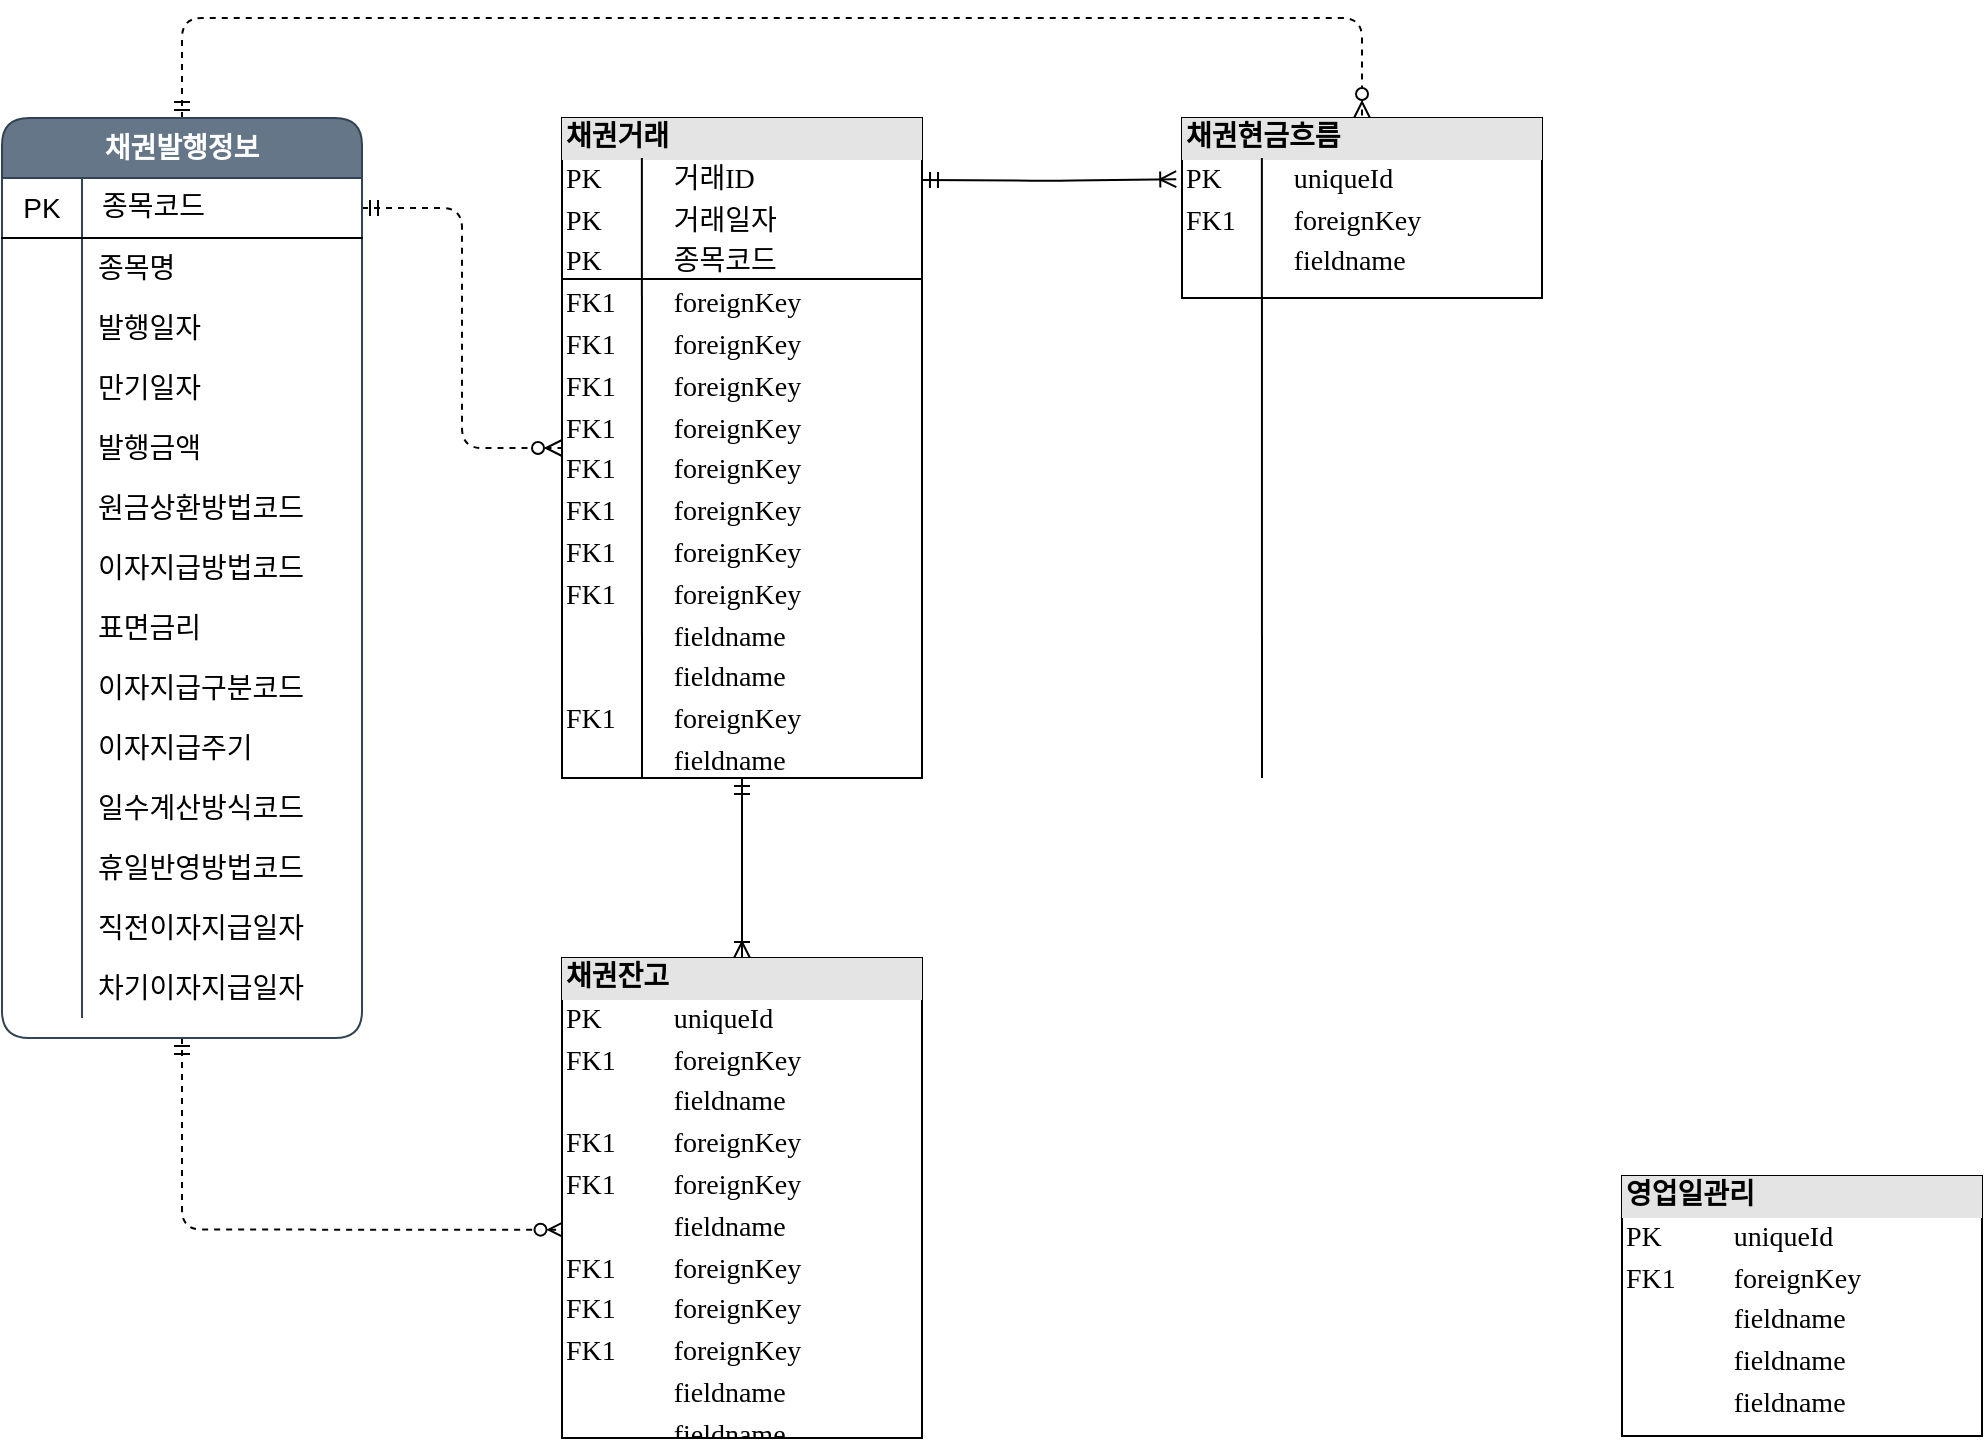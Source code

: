 <mxfile version="14.0.4" type="github">
  <diagram name="Page-1" id="2ca16b54-16f6-2749-3443-fa8db7711227">
    <mxGraphModel dx="1664" dy="887" grid="1" gridSize="10" guides="1" tooltips="1" connect="1" arrows="1" fold="1" page="1" pageScale="1" pageWidth="1100" pageHeight="850" background="#ffffff" math="0" shadow="0">
      <root>
        <mxCell id="0" />
        <mxCell id="1" parent="0" />
        <mxCell id="2ed32ef02a7f4228-18" style="edgeStyle=orthogonalEdgeStyle;html=1;labelBackgroundColor=none;startArrow=ERmandOne;endArrow=ERzeroToMany;fontFamily=Verdana;fontSize=12;align=left;endFill=1;dashed=1;exitX=1;exitY=0.5;exitDx=0;exitDy=0;" parent="1" source="1fRgIm-5sWAIXZUn4M2q-16" target="2ed32ef02a7f4228-8" edge="1">
          <mxGeometry relative="1" as="geometry">
            <mxPoint x="240" y="285" as="sourcePoint" />
          </mxGeometry>
        </mxCell>
        <mxCell id="2ed32ef02a7f4228-19" style="edgeStyle=orthogonalEdgeStyle;html=1;dashed=1;labelBackgroundColor=none;startArrow=ERmandOne;endArrow=ERzeroToMany;fontFamily=Verdana;fontSize=12;align=left;entryX=0.007;entryY=0.566;entryDx=0;entryDy=0;entryPerimeter=0;endFill=1;exitX=0.5;exitY=1;exitDx=0;exitDy=0;" parent="1" source="1fRgIm-5sWAIXZUn4M2q-15" target="2ed32ef02a7f4228-10" edge="1">
          <mxGeometry relative="1" as="geometry">
            <Array as="points">
              <mxPoint x="150" y="676" />
            </Array>
            <mxPoint x="140" y="760" as="sourcePoint" />
          </mxGeometry>
        </mxCell>
        <mxCell id="2ed32ef02a7f4228-20" style="edgeStyle=orthogonalEdgeStyle;html=1;dashed=1;labelBackgroundColor=none;startArrow=ERmandOne;endArrow=ERzeroToMany;fontFamily=Verdana;fontSize=12;align=left;exitX=0.5;exitY=0;exitDx=0;exitDy=0;endFill=1;" parent="1" target="2ed32ef02a7f4228-11" edge="1">
          <mxGeometry relative="1" as="geometry">
            <mxPoint x="150" y="120" as="sourcePoint" />
            <Array as="points">
              <mxPoint x="150" y="70" />
              <mxPoint x="740" y="70" />
            </Array>
          </mxGeometry>
        </mxCell>
        <mxCell id="2ed32ef02a7f4228-8" value="&lt;div style=&quot;box-sizing: border-box ; width: 100% ; background: #e4e4e4 ; padding: 2px&quot;&gt;채권거래&lt;/div&gt;&lt;table style=&quot;width: 100% ; font-size: 1em&quot; cellpadding=&quot;2&quot; cellspacing=&quot;0&quot;&gt;&lt;tbody&gt;&lt;tr&gt;&lt;td&gt;PK&lt;/td&gt;&lt;td&gt;uniqueId&lt;/td&gt;&lt;/tr&gt;&lt;tr&gt;&lt;td&gt;FK1&lt;/td&gt;&lt;td&gt;foreignKey&lt;/td&gt;&lt;/tr&gt;&lt;tr&gt;&lt;td&gt;&lt;/td&gt;&lt;td&gt;fieldname&lt;/td&gt;&lt;/tr&gt;&lt;tr&gt;&lt;td&gt;FK1&lt;br&gt;&lt;/td&gt;&lt;td&gt;foreignKey&lt;br&gt;&lt;/td&gt;&lt;/tr&gt;&lt;tr&gt;&lt;td&gt;FK1&lt;br&gt;&lt;/td&gt;&lt;td&gt;foreignKey&lt;br&gt;&lt;/td&gt;&lt;/tr&gt;&lt;tr&gt;&lt;td&gt;FK1&lt;br&gt;&lt;/td&gt;&lt;td&gt;foreignKey&lt;br&gt;&lt;/td&gt;&lt;/tr&gt;&lt;tr&gt;&lt;td&gt;FK1&lt;br&gt;&lt;/td&gt;&lt;td&gt;foreignKey&lt;br&gt;&lt;/td&gt;&lt;/tr&gt;&lt;tr&gt;&lt;td&gt;FK1&lt;br&gt;&lt;/td&gt;&lt;td&gt;foreignKey&lt;br&gt;&lt;/td&gt;&lt;/tr&gt;&lt;tr&gt;&lt;td&gt;FK1&lt;br&gt;&lt;/td&gt;&lt;td&gt;foreignKey&lt;br&gt;&lt;/td&gt;&lt;/tr&gt;&lt;tr&gt;&lt;td&gt;FK1&lt;br&gt;&lt;/td&gt;&lt;td&gt;foreignKey&lt;br&gt;&lt;/td&gt;&lt;/tr&gt;&lt;tr&gt;&lt;td&gt;FK1&lt;br&gt;&lt;/td&gt;&lt;td&gt;foreignKey&lt;br&gt;&lt;/td&gt;&lt;/tr&gt;&lt;tr&gt;&lt;td&gt;&lt;br&gt;&lt;/td&gt;&lt;td&gt;fieldname&lt;br&gt;&lt;/td&gt;&lt;/tr&gt;&lt;tr&gt;&lt;td&gt;&lt;br&gt;&lt;/td&gt;&lt;td&gt;fieldname&lt;br&gt;&lt;/td&gt;&lt;/tr&gt;&lt;tr&gt;&lt;td&gt;FK1&lt;br&gt;&lt;/td&gt;&lt;td&gt;foreignKey&lt;br&gt;&lt;/td&gt;&lt;/tr&gt;&lt;tr&gt;&lt;td&gt;&lt;br&gt;&lt;/td&gt;&lt;td&gt;fieldname&lt;br&gt;&lt;/td&gt;&lt;/tr&gt;&lt;tr&gt;&lt;td&gt;&lt;br&gt;&lt;/td&gt;&lt;td&gt;fieldname&lt;br&gt;&lt;/td&gt;&lt;/tr&gt;&lt;tr&gt;&lt;td&gt;FK1&lt;br&gt;&lt;/td&gt;&lt;td&gt;foreignKey&lt;br&gt;&lt;/td&gt;&lt;/tr&gt;&lt;/tbody&gt;&lt;/table&gt;" style="verticalAlign=top;align=left;overflow=fill;html=1;rounded=0;shadow=0;comic=0;labelBackgroundColor=none;strokeWidth=1;fontFamily=Verdana;fontSize=12" parent="1" vertex="1">
          <mxGeometry x="340" y="120" width="180" height="330" as="geometry" />
        </mxCell>
        <mxCell id="2ed32ef02a7f4228-10" value="&lt;div style=&quot;box-sizing: border-box ; width: 100% ; background: #e4e4e4 ; padding: 2px&quot;&gt;채권잔고&lt;/div&gt;&lt;table style=&quot;width: 100% ; font-size: 1em&quot; cellpadding=&quot;2&quot; cellspacing=&quot;0&quot;&gt;&lt;tbody&gt;&lt;tr&gt;&lt;td&gt;PK&lt;/td&gt;&lt;td&gt;uniqueId&lt;/td&gt;&lt;/tr&gt;&lt;tr&gt;&lt;td&gt;FK1&lt;/td&gt;&lt;td&gt;foreignKey&lt;/td&gt;&lt;/tr&gt;&lt;tr&gt;&lt;td&gt;&lt;/td&gt;&lt;td&gt;fieldname&lt;/td&gt;&lt;/tr&gt;&lt;tr&gt;&lt;td&gt;FK1&lt;br&gt;&lt;/td&gt;&lt;td&gt;foreignKey&lt;br&gt;&lt;/td&gt;&lt;/tr&gt;&lt;tr&gt;&lt;td&gt;FK1&lt;br&gt;&lt;/td&gt;&lt;td&gt;foreignKey&lt;br&gt;&lt;/td&gt;&lt;/tr&gt;&lt;tr&gt;&lt;td&gt;&lt;br&gt;&lt;/td&gt;&lt;td&gt;fieldname&lt;br&gt;&lt;/td&gt;&lt;/tr&gt;&lt;tr&gt;&lt;td&gt;FK1&lt;br&gt;&lt;/td&gt;&lt;td&gt;foreignKey&lt;br&gt;&lt;/td&gt;&lt;/tr&gt;&lt;tr&gt;&lt;td&gt;FK1&lt;br&gt;&lt;/td&gt;&lt;td&gt;foreignKey&lt;br&gt;&lt;/td&gt;&lt;/tr&gt;&lt;tr&gt;&lt;td&gt;FK1&lt;br&gt;&lt;/td&gt;&lt;td&gt;foreignKey&lt;br&gt;&lt;/td&gt;&lt;/tr&gt;&lt;tr&gt;&lt;td&gt;&lt;br&gt;&lt;/td&gt;&lt;td&gt;fieldname&lt;br&gt;&lt;/td&gt;&lt;/tr&gt;&lt;tr&gt;&lt;td&gt;&lt;br&gt;&lt;/td&gt;&lt;td&gt;fieldname&lt;br&gt;&lt;/td&gt;&lt;/tr&gt;&lt;tr&gt;&lt;td&gt;&lt;br&gt;&lt;/td&gt;&lt;td&gt;fieldname&lt;br&gt;&lt;/td&gt;&lt;/tr&gt;&lt;/tbody&gt;&lt;/table&gt;" style="verticalAlign=top;align=left;overflow=fill;html=1;rounded=0;shadow=0;comic=0;labelBackgroundColor=none;strokeWidth=1;fontFamily=Verdana;fontSize=12" parent="1" vertex="1">
          <mxGeometry x="340" y="540" width="180" height="240" as="geometry" />
        </mxCell>
        <mxCell id="2ed32ef02a7f4228-11" value="&lt;div style=&quot;box-sizing: border-box ; width: 100% ; background: rgb(228 , 228 , 228) ; padding: 2px ; font-size: 14px&quot;&gt;&lt;b&gt;채권현금흐름&lt;/b&gt;&lt;/div&gt;&lt;table style=&quot;width: 100% ; font-size: 14px&quot; cellpadding=&quot;2&quot; cellspacing=&quot;0&quot;&gt;&lt;tbody style=&quot;font-size: 14px&quot;&gt;&lt;tr style=&quot;font-size: 14px&quot;&gt;&lt;td style=&quot;font-size: 14px&quot;&gt;PK&lt;/td&gt;&lt;td style=&quot;font-size: 14px&quot;&gt;uniqueId&lt;/td&gt;&lt;/tr&gt;&lt;tr style=&quot;font-size: 14px&quot;&gt;&lt;td style=&quot;font-size: 14px&quot;&gt;FK1&lt;/td&gt;&lt;td style=&quot;font-size: 14px&quot;&gt;foreignKey&lt;/td&gt;&lt;/tr&gt;&lt;tr style=&quot;font-size: 14px&quot;&gt;&lt;td style=&quot;font-size: 14px&quot;&gt;&lt;/td&gt;&lt;td style=&quot;font-size: 14px&quot;&gt;fieldname&lt;/td&gt;&lt;/tr&gt;&lt;/tbody&gt;&lt;/table&gt;" style="verticalAlign=top;align=left;overflow=fill;html=1;rounded=0;shadow=0;comic=0;labelBackgroundColor=none;strokeWidth=1;fontFamily=Verdana;fontSize=14;" parent="1" vertex="1">
          <mxGeometry x="650" y="120" width="180" height="90" as="geometry" />
        </mxCell>
        <mxCell id="2ed32ef02a7f4228-12" value="&lt;div style=&quot;box-sizing: border-box ; width: 100% ; background: rgb(228 , 228 , 228) ; padding: 2px ; font-size: 14px&quot;&gt;&lt;b&gt;영업일관리&lt;/b&gt;&lt;/div&gt;&lt;table style=&quot;width: 100% ; font-size: 14px&quot; cellpadding=&quot;2&quot; cellspacing=&quot;0&quot;&gt;&lt;tbody style=&quot;font-size: 14px&quot;&gt;&lt;tr style=&quot;font-size: 14px&quot;&gt;&lt;td style=&quot;font-size: 14px&quot;&gt;PK&lt;/td&gt;&lt;td style=&quot;font-size: 14px&quot;&gt;uniqueId&lt;/td&gt;&lt;/tr&gt;&lt;tr style=&quot;font-size: 14px&quot;&gt;&lt;td style=&quot;font-size: 14px&quot;&gt;FK1&lt;/td&gt;&lt;td style=&quot;font-size: 14px&quot;&gt;foreignKey&lt;/td&gt;&lt;/tr&gt;&lt;tr style=&quot;font-size: 14px&quot;&gt;&lt;td style=&quot;font-size: 14px&quot;&gt;&lt;/td&gt;&lt;td style=&quot;font-size: 14px&quot;&gt;fieldname&lt;/td&gt;&lt;/tr&gt;&lt;tr style=&quot;font-size: 14px&quot;&gt;&lt;td style=&quot;font-size: 14px&quot;&gt;&lt;br style=&quot;font-size: 14px&quot;&gt;&lt;/td&gt;&lt;td style=&quot;font-size: 14px&quot;&gt;fieldname&lt;br style=&quot;font-size: 14px&quot;&gt;&lt;/td&gt;&lt;/tr&gt;&lt;tr style=&quot;font-size: 14px&quot;&gt;&lt;td style=&quot;font-size: 14px&quot;&gt;&lt;br style=&quot;font-size: 14px&quot;&gt;&lt;/td&gt;&lt;td style=&quot;font-size: 14px&quot;&gt;fieldname&lt;br style=&quot;font-size: 14px&quot;&gt;&lt;/td&gt;&lt;/tr&gt;&lt;tr style=&quot;font-size: 14px&quot;&gt;&lt;td style=&quot;font-size: 14px&quot;&gt;&lt;br style=&quot;font-size: 14px&quot;&gt;&lt;/td&gt;&lt;td style=&quot;font-size: 14px&quot;&gt;fieldname&lt;br style=&quot;font-size: 14px&quot;&gt;&lt;/td&gt;&lt;/tr&gt;&lt;/tbody&gt;&lt;/table&gt;" style="verticalAlign=top;align=left;overflow=fill;html=1;rounded=0;shadow=0;comic=0;labelBackgroundColor=none;strokeWidth=1;fontFamily=Verdana;fontSize=14;" parent="1" vertex="1">
          <mxGeometry x="870" y="649" width="180" height="130" as="geometry" />
        </mxCell>
        <mxCell id="1fRgIm-5sWAIXZUn4M2q-3" style="edgeStyle=orthogonalEdgeStyle;html=1;labelBackgroundColor=none;startArrow=ERmandOne;endArrow=ERoneToMany;fontFamily=Verdana;fontSize=12;align=left;endFill=0;entryX=-0.016;entryY=0.34;entryDx=0;entryDy=0;entryPerimeter=0;" edge="1" parent="1" target="2ed32ef02a7f4228-11">
          <mxGeometry relative="1" as="geometry">
            <mxPoint x="520" y="150.94" as="sourcePoint" />
            <mxPoint x="610" y="249.998" as="targetPoint" />
          </mxGeometry>
        </mxCell>
        <mxCell id="1fRgIm-5sWAIXZUn4M2q-4" style="edgeStyle=orthogonalEdgeStyle;html=1;labelBackgroundColor=none;startArrow=ERmandOne;endArrow=ERoneToMany;fontFamily=Verdana;fontSize=12;align=left;endFill=0;entryX=0.5;entryY=0;entryDx=0;entryDy=0;exitX=0.5;exitY=1;exitDx=0;exitDy=0;" edge="1" parent="1" source="2ed32ef02a7f4228-8" target="2ed32ef02a7f4228-10">
          <mxGeometry relative="1" as="geometry">
            <mxPoint x="530" y="160.94" as="sourcePoint" />
            <mxPoint x="657.12" y="160.6" as="targetPoint" />
          </mxGeometry>
        </mxCell>
        <mxCell id="1fRgIm-5sWAIXZUn4M2q-5" value="&lt;div style=&quot;box-sizing: border-box ; width: 100% ; background: rgb(228 , 228 , 228) ; padding: 2px ; font-size: 14px&quot;&gt;&lt;b&gt;채권거래&lt;/b&gt;&lt;/div&gt;&lt;table style=&quot;width: 100% ; font-size: 14px&quot; cellpadding=&quot;2&quot; cellspacing=&quot;0&quot;&gt;&lt;tbody style=&quot;font-size: 14px&quot;&gt;&lt;tr style=&quot;font-size: 14px&quot;&gt;&lt;td style=&quot;font-size: 14px&quot;&gt;PK&lt;/td&gt;&lt;td style=&quot;font-size: 14px&quot;&gt;거래ID&lt;/td&gt;&lt;/tr&gt;&lt;tr style=&quot;font-size: 14px&quot;&gt;&lt;td style=&quot;font-size: 14px&quot;&gt;PK&lt;br&gt;&lt;/td&gt;&lt;td style=&quot;font-size: 14px&quot;&gt;거래일자&lt;/td&gt;&lt;/tr&gt;&lt;tr style=&quot;font-size: 14px&quot;&gt;&lt;td style=&quot;font-size: 14px&quot;&gt;PK&lt;/td&gt;&lt;td style=&quot;font-size: 14px&quot;&gt;종목코드&lt;/td&gt;&lt;/tr&gt;&lt;tr style=&quot;font-size: 14px&quot;&gt;&lt;td style=&quot;font-size: 14px&quot;&gt;FK1&lt;br style=&quot;font-size: 14px&quot;&gt;&lt;/td&gt;&lt;td style=&quot;font-size: 14px&quot;&gt;foreignKey&lt;br style=&quot;font-size: 14px&quot;&gt;&lt;/td&gt;&lt;/tr&gt;&lt;tr style=&quot;font-size: 14px&quot;&gt;&lt;td style=&quot;font-size: 14px&quot;&gt;FK1&lt;br style=&quot;font-size: 14px&quot;&gt;&lt;/td&gt;&lt;td style=&quot;font-size: 14px&quot;&gt;foreignKey&lt;br style=&quot;font-size: 14px&quot;&gt;&lt;/td&gt;&lt;/tr&gt;&lt;tr style=&quot;font-size: 14px&quot;&gt;&lt;td style=&quot;font-size: 14px&quot;&gt;FK1&lt;br style=&quot;font-size: 14px&quot;&gt;&lt;/td&gt;&lt;td style=&quot;font-size: 14px&quot;&gt;foreignKey&lt;br style=&quot;font-size: 14px&quot;&gt;&lt;/td&gt;&lt;/tr&gt;&lt;tr style=&quot;font-size: 14px&quot;&gt;&lt;td style=&quot;font-size: 14px&quot;&gt;FK1&lt;br style=&quot;font-size: 14px&quot;&gt;&lt;/td&gt;&lt;td style=&quot;font-size: 14px&quot;&gt;foreignKey&lt;br style=&quot;font-size: 14px&quot;&gt;&lt;/td&gt;&lt;/tr&gt;&lt;tr style=&quot;font-size: 14px&quot;&gt;&lt;td style=&quot;font-size: 14px&quot;&gt;FK1&lt;br style=&quot;font-size: 14px&quot;&gt;&lt;/td&gt;&lt;td style=&quot;font-size: 14px&quot;&gt;foreignKey&lt;br style=&quot;font-size: 14px&quot;&gt;&lt;/td&gt;&lt;/tr&gt;&lt;tr style=&quot;font-size: 14px&quot;&gt;&lt;td style=&quot;font-size: 14px&quot;&gt;FK1&lt;br style=&quot;font-size: 14px&quot;&gt;&lt;/td&gt;&lt;td style=&quot;font-size: 14px&quot;&gt;foreignKey&lt;br style=&quot;font-size: 14px&quot;&gt;&lt;/td&gt;&lt;/tr&gt;&lt;tr style=&quot;font-size: 14px&quot;&gt;&lt;td style=&quot;font-size: 14px&quot;&gt;FK1&lt;br style=&quot;font-size: 14px&quot;&gt;&lt;/td&gt;&lt;td style=&quot;font-size: 14px&quot;&gt;foreignKey&lt;br style=&quot;font-size: 14px&quot;&gt;&lt;/td&gt;&lt;/tr&gt;&lt;tr style=&quot;font-size: 14px&quot;&gt;&lt;td style=&quot;font-size: 14px&quot;&gt;FK1&lt;br style=&quot;font-size: 14px&quot;&gt;&lt;/td&gt;&lt;td style=&quot;font-size: 14px&quot;&gt;foreignKey&lt;br style=&quot;font-size: 14px&quot;&gt;&lt;/td&gt;&lt;/tr&gt;&lt;tr style=&quot;font-size: 14px&quot;&gt;&lt;td style=&quot;font-size: 14px&quot;&gt;&lt;br style=&quot;font-size: 14px&quot;&gt;&lt;/td&gt;&lt;td style=&quot;font-size: 14px&quot;&gt;fieldname&lt;br style=&quot;font-size: 14px&quot;&gt;&lt;/td&gt;&lt;/tr&gt;&lt;tr style=&quot;font-size: 14px&quot;&gt;&lt;td style=&quot;font-size: 14px&quot;&gt;&lt;br style=&quot;font-size: 14px&quot;&gt;&lt;/td&gt;&lt;td style=&quot;font-size: 14px&quot;&gt;fieldname&lt;br style=&quot;font-size: 14px&quot;&gt;&lt;/td&gt;&lt;/tr&gt;&lt;tr style=&quot;font-size: 14px&quot;&gt;&lt;td style=&quot;font-size: 14px&quot;&gt;FK1&lt;br style=&quot;font-size: 14px&quot;&gt;&lt;/td&gt;&lt;td style=&quot;font-size: 14px&quot;&gt;foreignKey&lt;br style=&quot;font-size: 14px&quot;&gt;&lt;/td&gt;&lt;/tr&gt;&lt;tr style=&quot;font-size: 14px&quot;&gt;&lt;td style=&quot;font-size: 14px&quot;&gt;&lt;br style=&quot;font-size: 14px&quot;&gt;&lt;/td&gt;&lt;td style=&quot;font-size: 14px&quot;&gt;fieldname&lt;br style=&quot;font-size: 14px&quot;&gt;&lt;/td&gt;&lt;/tr&gt;&lt;tr style=&quot;font-size: 14px&quot;&gt;&lt;td style=&quot;font-size: 14px&quot;&gt;&lt;br style=&quot;font-size: 14px&quot;&gt;&lt;/td&gt;&lt;td style=&quot;font-size: 14px&quot;&gt;fieldname&lt;br style=&quot;font-size: 14px&quot;&gt;&lt;/td&gt;&lt;/tr&gt;&lt;tr style=&quot;font-size: 14px&quot;&gt;&lt;td style=&quot;font-size: 14px&quot;&gt;FK1&lt;br style=&quot;font-size: 14px&quot;&gt;&lt;/td&gt;&lt;td style=&quot;font-size: 14px&quot;&gt;foreignKey&lt;br style=&quot;font-size: 14px&quot;&gt;&lt;/td&gt;&lt;/tr&gt;&lt;/tbody&gt;&lt;/table&gt;" style="verticalAlign=top;align=left;overflow=fill;html=1;rounded=0;shadow=0;comic=0;labelBackgroundColor=none;strokeWidth=1;fontFamily=Verdana;fontSize=14;" vertex="1" parent="1">
          <mxGeometry x="340" y="120" width="180" height="330" as="geometry" />
        </mxCell>
        <mxCell id="1fRgIm-5sWAIXZUn4M2q-6" value="&lt;div style=&quot;box-sizing: border-box ; width: 100% ; background: rgb(228 , 228 , 228) ; padding: 2px ; font-size: 14px&quot;&gt;&lt;b&gt;채권잔고&lt;/b&gt;&lt;/div&gt;&lt;table style=&quot;width: 100% ; font-size: 14px&quot; cellpadding=&quot;2&quot; cellspacing=&quot;0&quot;&gt;&lt;tbody style=&quot;font-size: 14px&quot;&gt;&lt;tr style=&quot;font-size: 14px&quot;&gt;&lt;td style=&quot;font-size: 14px&quot;&gt;PK&lt;/td&gt;&lt;td style=&quot;font-size: 14px&quot;&gt;uniqueId&lt;/td&gt;&lt;/tr&gt;&lt;tr style=&quot;font-size: 14px&quot;&gt;&lt;td style=&quot;font-size: 14px&quot;&gt;FK1&lt;/td&gt;&lt;td style=&quot;font-size: 14px&quot;&gt;foreignKey&lt;/td&gt;&lt;/tr&gt;&lt;tr style=&quot;font-size: 14px&quot;&gt;&lt;td style=&quot;font-size: 14px&quot;&gt;&lt;/td&gt;&lt;td style=&quot;font-size: 14px&quot;&gt;fieldname&lt;/td&gt;&lt;/tr&gt;&lt;tr style=&quot;font-size: 14px&quot;&gt;&lt;td style=&quot;font-size: 14px&quot;&gt;FK1&lt;br style=&quot;font-size: 14px&quot;&gt;&lt;/td&gt;&lt;td style=&quot;font-size: 14px&quot;&gt;foreignKey&lt;br style=&quot;font-size: 14px&quot;&gt;&lt;/td&gt;&lt;/tr&gt;&lt;tr style=&quot;font-size: 14px&quot;&gt;&lt;td style=&quot;font-size: 14px&quot;&gt;FK1&lt;br style=&quot;font-size: 14px&quot;&gt;&lt;/td&gt;&lt;td style=&quot;font-size: 14px&quot;&gt;foreignKey&lt;br style=&quot;font-size: 14px&quot;&gt;&lt;/td&gt;&lt;/tr&gt;&lt;tr style=&quot;font-size: 14px&quot;&gt;&lt;td style=&quot;font-size: 14px&quot;&gt;&lt;br style=&quot;font-size: 14px&quot;&gt;&lt;/td&gt;&lt;td style=&quot;font-size: 14px&quot;&gt;fieldname&lt;br style=&quot;font-size: 14px&quot;&gt;&lt;/td&gt;&lt;/tr&gt;&lt;tr style=&quot;font-size: 14px&quot;&gt;&lt;td style=&quot;font-size: 14px&quot;&gt;FK1&lt;br style=&quot;font-size: 14px&quot;&gt;&lt;/td&gt;&lt;td style=&quot;font-size: 14px&quot;&gt;foreignKey&lt;br style=&quot;font-size: 14px&quot;&gt;&lt;/td&gt;&lt;/tr&gt;&lt;tr style=&quot;font-size: 14px&quot;&gt;&lt;td style=&quot;font-size: 14px&quot;&gt;FK1&lt;br style=&quot;font-size: 14px&quot;&gt;&lt;/td&gt;&lt;td style=&quot;font-size: 14px&quot;&gt;foreignKey&lt;br style=&quot;font-size: 14px&quot;&gt;&lt;/td&gt;&lt;/tr&gt;&lt;tr style=&quot;font-size: 14px&quot;&gt;&lt;td style=&quot;font-size: 14px&quot;&gt;FK1&lt;br style=&quot;font-size: 14px&quot;&gt;&lt;/td&gt;&lt;td style=&quot;font-size: 14px&quot;&gt;foreignKey&lt;br style=&quot;font-size: 14px&quot;&gt;&lt;/td&gt;&lt;/tr&gt;&lt;tr style=&quot;font-size: 14px&quot;&gt;&lt;td style=&quot;font-size: 14px&quot;&gt;&lt;br style=&quot;font-size: 14px&quot;&gt;&lt;/td&gt;&lt;td style=&quot;font-size: 14px&quot;&gt;fieldname&lt;br style=&quot;font-size: 14px&quot;&gt;&lt;/td&gt;&lt;/tr&gt;&lt;tr style=&quot;font-size: 14px&quot;&gt;&lt;td style=&quot;font-size: 14px&quot;&gt;&lt;br style=&quot;font-size: 14px&quot;&gt;&lt;/td&gt;&lt;td style=&quot;font-size: 14px&quot;&gt;fieldname&lt;br style=&quot;font-size: 14px&quot;&gt;&lt;/td&gt;&lt;/tr&gt;&lt;tr style=&quot;font-size: 14px&quot;&gt;&lt;td style=&quot;font-size: 14px&quot;&gt;&lt;br style=&quot;font-size: 14px&quot;&gt;&lt;/td&gt;&lt;td style=&quot;font-size: 14px&quot;&gt;fieldname&lt;br style=&quot;font-size: 14px&quot;&gt;&lt;/td&gt;&lt;/tr&gt;&lt;/tbody&gt;&lt;/table&gt;" style="verticalAlign=top;align=left;overflow=fill;html=1;rounded=0;shadow=0;comic=0;labelBackgroundColor=none;strokeWidth=1;fontFamily=Verdana;fontSize=14;" vertex="1" parent="1">
          <mxGeometry x="340" y="540" width="180" height="240" as="geometry" />
        </mxCell>
        <mxCell id="1fRgIm-5sWAIXZUn4M2q-8" value="" style="endArrow=none;html=1;fontSize=14;entryX=1;entryY=0.25;entryDx=0;entryDy=0;exitX=0;exitY=0.25;exitDx=0;exitDy=0;" edge="1" parent="1">
          <mxGeometry width="50" height="50" relative="1" as="geometry">
            <mxPoint x="340" y="200.5" as="sourcePoint" />
            <mxPoint x="520" y="200.5" as="targetPoint" />
          </mxGeometry>
        </mxCell>
        <mxCell id="1fRgIm-5sWAIXZUn4M2q-12" value="" style="endArrow=none;html=1;fontSize=14;" edge="1" parent="1">
          <mxGeometry width="50" height="50" relative="1" as="geometry">
            <mxPoint x="380" y="450" as="sourcePoint" />
            <mxPoint x="379.94" y="140" as="targetPoint" />
            <Array as="points">
              <mxPoint x="379.94" y="450" />
            </Array>
          </mxGeometry>
        </mxCell>
        <mxCell id="1fRgIm-5sWAIXZUn4M2q-13" value="" style="endArrow=none;html=1;fontSize=14;" edge="1" parent="1">
          <mxGeometry width="50" height="50" relative="1" as="geometry">
            <mxPoint x="690" y="450" as="sourcePoint" />
            <mxPoint x="689.94" y="140" as="targetPoint" />
            <Array as="points">
              <mxPoint x="689.94" y="450" />
            </Array>
          </mxGeometry>
        </mxCell>
        <mxCell id="1fRgIm-5sWAIXZUn4M2q-15" value="&lt;b style=&quot;text-align: left; font-size: 14px;&quot;&gt;채권발행정보&lt;/b&gt;" style="shape=table;html=1;whiteSpace=wrap;startSize=30;container=1;collapsible=0;childLayout=tableLayout;fixedRows=1;rowLines=0;fontStyle=1;align=center;fontSize=14;fillColor=#647687;strokeColor=#314354;fontColor=#ffffff;rounded=1;shadow=0;sketch=0;fontFamily=Helvetica;" vertex="1" parent="1">
          <mxGeometry x="60" y="120" width="180" height="460" as="geometry" />
        </mxCell>
        <mxCell id="1fRgIm-5sWAIXZUn4M2q-16" value="" style="shape=partialRectangle;html=1;whiteSpace=wrap;collapsible=0;dropTarget=0;pointerEvents=0;fillColor=none;top=0;left=0;bottom=1;right=0;points=[[0,0.5],[1,0.5]];portConstraint=eastwest;" vertex="1" parent="1fRgIm-5sWAIXZUn4M2q-15">
          <mxGeometry y="30" width="180" height="30" as="geometry" />
        </mxCell>
        <mxCell id="1fRgIm-5sWAIXZUn4M2q-17" value="PK" style="shape=partialRectangle;html=1;whiteSpace=wrap;connectable=0;fillColor=none;top=0;left=0;bottom=0;right=0;overflow=hidden;fontSize=14;" vertex="1" parent="1fRgIm-5sWAIXZUn4M2q-16">
          <mxGeometry width="40" height="30" as="geometry" />
        </mxCell>
        <mxCell id="1fRgIm-5sWAIXZUn4M2q-18" value="&lt;table cellpadding=&quot;2&quot; cellspacing=&quot;0&quot; style=&quot;font-family: verdana; font-size: 14px; width: 180px;&quot;&gt;&lt;tbody style=&quot;font-size: 14px;&quot;&gt;&lt;tr style=&quot;font-size: 14px;&quot;&gt;&lt;td style=&quot;font-size: 14px;&quot;&gt;종목코드&lt;/td&gt;&lt;/tr&gt;&lt;tr style=&quot;font-size: 14px;&quot;&gt;&lt;/tr&gt;&lt;/tbody&gt;&lt;/table&gt;" style="shape=partialRectangle;html=1;whiteSpace=wrap;connectable=0;fillColor=none;top=0;left=0;bottom=0;right=0;align=left;spacingLeft=6;overflow=hidden;fontSize=14;" vertex="1" parent="1fRgIm-5sWAIXZUn4M2q-16">
          <mxGeometry x="40" width="140" height="30" as="geometry" />
        </mxCell>
        <mxCell id="1fRgIm-5sWAIXZUn4M2q-19" value="" style="shape=partialRectangle;html=1;whiteSpace=wrap;collapsible=0;dropTarget=0;pointerEvents=0;fillColor=none;top=0;left=0;bottom=0;right=0;points=[[0,0.5],[1,0.5]];portConstraint=eastwest;" vertex="1" parent="1fRgIm-5sWAIXZUn4M2q-15">
          <mxGeometry y="60" width="180" height="30" as="geometry" />
        </mxCell>
        <mxCell id="1fRgIm-5sWAIXZUn4M2q-20" value="" style="shape=partialRectangle;html=1;whiteSpace=wrap;connectable=0;fillColor=none;top=0;left=0;bottom=0;right=0;overflow=hidden;" vertex="1" parent="1fRgIm-5sWAIXZUn4M2q-19">
          <mxGeometry width="40" height="30" as="geometry" />
        </mxCell>
        <mxCell id="1fRgIm-5sWAIXZUn4M2q-21" value="종목명" style="shape=partialRectangle;html=1;whiteSpace=wrap;connectable=0;fillColor=none;top=0;left=0;bottom=0;right=0;align=left;spacingLeft=6;overflow=hidden;fontSize=14;" vertex="1" parent="1fRgIm-5sWAIXZUn4M2q-19">
          <mxGeometry x="40" width="140" height="30" as="geometry" />
        </mxCell>
        <mxCell id="1fRgIm-5sWAIXZUn4M2q-22" value="" style="shape=partialRectangle;html=1;whiteSpace=wrap;collapsible=0;dropTarget=0;pointerEvents=0;fillColor=none;top=0;left=0;bottom=0;right=0;points=[[0,0.5],[1,0.5]];portConstraint=eastwest;fontSize=14;" vertex="1" parent="1fRgIm-5sWAIXZUn4M2q-15">
          <mxGeometry y="90" width="180" height="30" as="geometry" />
        </mxCell>
        <mxCell id="1fRgIm-5sWAIXZUn4M2q-23" value="" style="shape=partialRectangle;html=1;whiteSpace=wrap;connectable=0;fillColor=none;top=0;left=0;bottom=0;right=0;overflow=hidden;" vertex="1" parent="1fRgIm-5sWAIXZUn4M2q-22">
          <mxGeometry width="40" height="30" as="geometry" />
        </mxCell>
        <mxCell id="1fRgIm-5sWAIXZUn4M2q-24" value="발행일자" style="shape=partialRectangle;html=1;whiteSpace=wrap;connectable=0;fillColor=none;top=0;left=0;bottom=0;right=0;align=left;spacingLeft=6;overflow=hidden;fontSize=14;" vertex="1" parent="1fRgIm-5sWAIXZUn4M2q-22">
          <mxGeometry x="40" width="140" height="30" as="geometry" />
        </mxCell>
        <mxCell id="1fRgIm-5sWAIXZUn4M2q-25" value="" style="shape=partialRectangle;html=1;whiteSpace=wrap;collapsible=0;dropTarget=0;pointerEvents=0;fillColor=none;top=0;left=0;bottom=0;right=0;points=[[0,0.5],[1,0.5]];portConstraint=eastwest;fontSize=14;" vertex="1" parent="1fRgIm-5sWAIXZUn4M2q-15">
          <mxGeometry y="120" width="180" height="30" as="geometry" />
        </mxCell>
        <mxCell id="1fRgIm-5sWAIXZUn4M2q-26" value="" style="shape=partialRectangle;html=1;whiteSpace=wrap;connectable=0;fillColor=none;top=0;left=0;bottom=0;right=0;overflow=hidden;" vertex="1" parent="1fRgIm-5sWAIXZUn4M2q-25">
          <mxGeometry width="40" height="30" as="geometry" />
        </mxCell>
        <mxCell id="1fRgIm-5sWAIXZUn4M2q-27" value="만기일자" style="shape=partialRectangle;html=1;whiteSpace=wrap;connectable=0;fillColor=none;top=0;left=0;bottom=0;right=0;align=left;spacingLeft=6;overflow=hidden;fontSize=14;" vertex="1" parent="1fRgIm-5sWAIXZUn4M2q-25">
          <mxGeometry x="40" width="140" height="30" as="geometry" />
        </mxCell>
        <mxCell id="1fRgIm-5sWAIXZUn4M2q-40" value="" style="shape=partialRectangle;html=1;whiteSpace=wrap;collapsible=0;dropTarget=0;pointerEvents=0;fillColor=none;top=0;left=0;bottom=0;right=0;points=[[0,0.5],[1,0.5]];portConstraint=eastwest;fontSize=14;" vertex="1" parent="1fRgIm-5sWAIXZUn4M2q-15">
          <mxGeometry y="150" width="180" height="30" as="geometry" />
        </mxCell>
        <mxCell id="1fRgIm-5sWAIXZUn4M2q-41" value="" style="shape=partialRectangle;html=1;whiteSpace=wrap;connectable=0;fillColor=none;top=0;left=0;bottom=0;right=0;overflow=hidden;" vertex="1" parent="1fRgIm-5sWAIXZUn4M2q-40">
          <mxGeometry width="40" height="30" as="geometry" />
        </mxCell>
        <mxCell id="1fRgIm-5sWAIXZUn4M2q-42" value="발행금액" style="shape=partialRectangle;html=1;whiteSpace=wrap;connectable=0;fillColor=none;top=0;left=0;bottom=0;right=0;align=left;spacingLeft=6;overflow=hidden;fontSize=14;" vertex="1" parent="1fRgIm-5sWAIXZUn4M2q-40">
          <mxGeometry x="40" width="140" height="30" as="geometry" />
        </mxCell>
        <mxCell id="1fRgIm-5sWAIXZUn4M2q-58" value="" style="shape=partialRectangle;html=1;whiteSpace=wrap;collapsible=0;dropTarget=0;pointerEvents=0;fillColor=none;top=0;left=0;bottom=0;right=0;points=[[0,0.5],[1,0.5]];portConstraint=eastwest;fontSize=14;" vertex="1" parent="1fRgIm-5sWAIXZUn4M2q-15">
          <mxGeometry y="180" width="180" height="30" as="geometry" />
        </mxCell>
        <mxCell id="1fRgIm-5sWAIXZUn4M2q-59" value="" style="shape=partialRectangle;html=1;whiteSpace=wrap;connectable=0;fillColor=none;top=0;left=0;bottom=0;right=0;overflow=hidden;" vertex="1" parent="1fRgIm-5sWAIXZUn4M2q-58">
          <mxGeometry width="40" height="30" as="geometry" />
        </mxCell>
        <mxCell id="1fRgIm-5sWAIXZUn4M2q-60" value="원금상환방법코드" style="shape=partialRectangle;html=1;whiteSpace=wrap;connectable=0;fillColor=none;top=0;left=0;bottom=0;right=0;align=left;spacingLeft=6;overflow=hidden;fontSize=14;" vertex="1" parent="1fRgIm-5sWAIXZUn4M2q-58">
          <mxGeometry x="40" width="140" height="30" as="geometry" />
        </mxCell>
        <mxCell id="1fRgIm-5sWAIXZUn4M2q-61" value="" style="shape=partialRectangle;html=1;whiteSpace=wrap;collapsible=0;dropTarget=0;pointerEvents=0;fillColor=none;top=0;left=0;bottom=0;right=0;points=[[0,0.5],[1,0.5]];portConstraint=eastwest;fontSize=14;" vertex="1" parent="1fRgIm-5sWAIXZUn4M2q-15">
          <mxGeometry y="210" width="180" height="30" as="geometry" />
        </mxCell>
        <mxCell id="1fRgIm-5sWAIXZUn4M2q-62" value="" style="shape=partialRectangle;html=1;whiteSpace=wrap;connectable=0;fillColor=none;top=0;left=0;bottom=0;right=0;overflow=hidden;" vertex="1" parent="1fRgIm-5sWAIXZUn4M2q-61">
          <mxGeometry width="40" height="30" as="geometry" />
        </mxCell>
        <mxCell id="1fRgIm-5sWAIXZUn4M2q-63" value="이자지급방법코드" style="shape=partialRectangle;html=1;whiteSpace=wrap;connectable=0;fillColor=none;top=0;left=0;bottom=0;right=0;align=left;spacingLeft=6;overflow=hidden;fontSize=14;" vertex="1" parent="1fRgIm-5sWAIXZUn4M2q-61">
          <mxGeometry x="40" width="140" height="30" as="geometry" />
        </mxCell>
        <mxCell id="1fRgIm-5sWAIXZUn4M2q-64" value="" style="shape=partialRectangle;html=1;whiteSpace=wrap;collapsible=0;dropTarget=0;pointerEvents=0;fillColor=none;top=0;left=0;bottom=0;right=0;points=[[0,0.5],[1,0.5]];portConstraint=eastwest;fontSize=14;" vertex="1" parent="1fRgIm-5sWAIXZUn4M2q-15">
          <mxGeometry y="240" width="180" height="30" as="geometry" />
        </mxCell>
        <mxCell id="1fRgIm-5sWAIXZUn4M2q-65" value="" style="shape=partialRectangle;html=1;whiteSpace=wrap;connectable=0;fillColor=none;top=0;left=0;bottom=0;right=0;overflow=hidden;" vertex="1" parent="1fRgIm-5sWAIXZUn4M2q-64">
          <mxGeometry width="40" height="30" as="geometry" />
        </mxCell>
        <mxCell id="1fRgIm-5sWAIXZUn4M2q-66" value="표면금리" style="shape=partialRectangle;html=1;whiteSpace=wrap;connectable=0;fillColor=none;top=0;left=0;bottom=0;right=0;align=left;spacingLeft=6;overflow=hidden;fontSize=14;" vertex="1" parent="1fRgIm-5sWAIXZUn4M2q-64">
          <mxGeometry x="40" width="140" height="30" as="geometry" />
        </mxCell>
        <mxCell id="1fRgIm-5sWAIXZUn4M2q-67" value="" style="shape=partialRectangle;html=1;whiteSpace=wrap;collapsible=0;dropTarget=0;pointerEvents=0;fillColor=none;top=0;left=0;bottom=0;right=0;points=[[0,0.5],[1,0.5]];portConstraint=eastwest;fontSize=14;" vertex="1" parent="1fRgIm-5sWAIXZUn4M2q-15">
          <mxGeometry y="270" width="180" height="30" as="geometry" />
        </mxCell>
        <mxCell id="1fRgIm-5sWAIXZUn4M2q-68" value="" style="shape=partialRectangle;html=1;whiteSpace=wrap;connectable=0;fillColor=none;top=0;left=0;bottom=0;right=0;overflow=hidden;" vertex="1" parent="1fRgIm-5sWAIXZUn4M2q-67">
          <mxGeometry width="40" height="30" as="geometry" />
        </mxCell>
        <mxCell id="1fRgIm-5sWAIXZUn4M2q-69" value="이자지급구분코드" style="shape=partialRectangle;html=1;whiteSpace=wrap;connectable=0;fillColor=none;top=0;left=0;bottom=0;right=0;align=left;spacingLeft=6;overflow=hidden;fontSize=14;" vertex="1" parent="1fRgIm-5sWAIXZUn4M2q-67">
          <mxGeometry x="40" width="140" height="30" as="geometry" />
        </mxCell>
        <mxCell id="1fRgIm-5sWAIXZUn4M2q-70" value="" style="shape=partialRectangle;html=1;whiteSpace=wrap;collapsible=0;dropTarget=0;pointerEvents=0;fillColor=none;top=0;left=0;bottom=0;right=0;points=[[0,0.5],[1,0.5]];portConstraint=eastwest;fontSize=14;" vertex="1" parent="1fRgIm-5sWAIXZUn4M2q-15">
          <mxGeometry y="300" width="180" height="30" as="geometry" />
        </mxCell>
        <mxCell id="1fRgIm-5sWAIXZUn4M2q-71" value="" style="shape=partialRectangle;html=1;whiteSpace=wrap;connectable=0;fillColor=none;top=0;left=0;bottom=0;right=0;overflow=hidden;" vertex="1" parent="1fRgIm-5sWAIXZUn4M2q-70">
          <mxGeometry width="40" height="30" as="geometry" />
        </mxCell>
        <mxCell id="1fRgIm-5sWAIXZUn4M2q-72" value="이자지급주기" style="shape=partialRectangle;html=1;whiteSpace=wrap;connectable=0;fillColor=none;top=0;left=0;bottom=0;right=0;align=left;spacingLeft=6;overflow=hidden;fontSize=14;" vertex="1" parent="1fRgIm-5sWAIXZUn4M2q-70">
          <mxGeometry x="40" width="140" height="30" as="geometry" />
        </mxCell>
        <mxCell id="1fRgIm-5sWAIXZUn4M2q-73" value="" style="shape=partialRectangle;html=1;whiteSpace=wrap;collapsible=0;dropTarget=0;pointerEvents=0;fillColor=none;top=0;left=0;bottom=0;right=0;points=[[0,0.5],[1,0.5]];portConstraint=eastwest;fontSize=14;" vertex="1" parent="1fRgIm-5sWAIXZUn4M2q-15">
          <mxGeometry y="330" width="180" height="30" as="geometry" />
        </mxCell>
        <mxCell id="1fRgIm-5sWAIXZUn4M2q-74" value="" style="shape=partialRectangle;html=1;whiteSpace=wrap;connectable=0;fillColor=none;top=0;left=0;bottom=0;right=0;overflow=hidden;" vertex="1" parent="1fRgIm-5sWAIXZUn4M2q-73">
          <mxGeometry width="40" height="30" as="geometry" />
        </mxCell>
        <mxCell id="1fRgIm-5sWAIXZUn4M2q-75" value="일수계산방식코드" style="shape=partialRectangle;html=1;whiteSpace=wrap;connectable=0;fillColor=none;top=0;left=0;bottom=0;right=0;align=left;spacingLeft=6;overflow=hidden;fontSize=14;" vertex="1" parent="1fRgIm-5sWAIXZUn4M2q-73">
          <mxGeometry x="40" width="140" height="30" as="geometry" />
        </mxCell>
        <mxCell id="1fRgIm-5sWAIXZUn4M2q-76" value="" style="shape=partialRectangle;html=1;whiteSpace=wrap;collapsible=0;dropTarget=0;pointerEvents=0;fillColor=none;top=0;left=0;bottom=0;right=0;points=[[0,0.5],[1,0.5]];portConstraint=eastwest;fontSize=14;" vertex="1" parent="1fRgIm-5sWAIXZUn4M2q-15">
          <mxGeometry y="360" width="180" height="30" as="geometry" />
        </mxCell>
        <mxCell id="1fRgIm-5sWAIXZUn4M2q-77" value="" style="shape=partialRectangle;html=1;whiteSpace=wrap;connectable=0;fillColor=none;top=0;left=0;bottom=0;right=0;overflow=hidden;" vertex="1" parent="1fRgIm-5sWAIXZUn4M2q-76">
          <mxGeometry width="40" height="30" as="geometry" />
        </mxCell>
        <mxCell id="1fRgIm-5sWAIXZUn4M2q-78" value="휴일반영방법코드" style="shape=partialRectangle;html=1;whiteSpace=wrap;connectable=0;fillColor=none;top=0;left=0;bottom=0;right=0;align=left;spacingLeft=6;overflow=hidden;fontSize=14;" vertex="1" parent="1fRgIm-5sWAIXZUn4M2q-76">
          <mxGeometry x="40" width="140" height="30" as="geometry" />
        </mxCell>
        <mxCell id="1fRgIm-5sWAIXZUn4M2q-79" value="" style="shape=partialRectangle;html=1;whiteSpace=wrap;collapsible=0;dropTarget=0;pointerEvents=0;fillColor=none;top=0;left=0;bottom=0;right=0;points=[[0,0.5],[1,0.5]];portConstraint=eastwest;fontSize=14;" vertex="1" parent="1fRgIm-5sWAIXZUn4M2q-15">
          <mxGeometry y="390" width="180" height="30" as="geometry" />
        </mxCell>
        <mxCell id="1fRgIm-5sWAIXZUn4M2q-80" value="" style="shape=partialRectangle;html=1;whiteSpace=wrap;connectable=0;fillColor=none;top=0;left=0;bottom=0;right=0;overflow=hidden;" vertex="1" parent="1fRgIm-5sWAIXZUn4M2q-79">
          <mxGeometry width="40" height="30" as="geometry" />
        </mxCell>
        <mxCell id="1fRgIm-5sWAIXZUn4M2q-81" value="직전이자지급일자" style="shape=partialRectangle;html=1;whiteSpace=wrap;connectable=0;fillColor=none;top=0;left=0;bottom=0;right=0;align=left;spacingLeft=6;overflow=hidden;fontSize=14;" vertex="1" parent="1fRgIm-5sWAIXZUn4M2q-79">
          <mxGeometry x="40" width="140" height="30" as="geometry" />
        </mxCell>
        <mxCell id="1fRgIm-5sWAIXZUn4M2q-82" value="" style="shape=partialRectangle;html=1;whiteSpace=wrap;collapsible=0;dropTarget=0;pointerEvents=0;fillColor=none;top=0;left=0;bottom=0;right=0;points=[[0,0.5],[1,0.5]];portConstraint=eastwest;fontSize=14;" vertex="1" parent="1fRgIm-5sWAIXZUn4M2q-15">
          <mxGeometry y="420" width="180" height="30" as="geometry" />
        </mxCell>
        <mxCell id="1fRgIm-5sWAIXZUn4M2q-83" value="" style="shape=partialRectangle;html=1;whiteSpace=wrap;connectable=0;fillColor=none;top=0;left=0;bottom=0;right=0;overflow=hidden;" vertex="1" parent="1fRgIm-5sWAIXZUn4M2q-82">
          <mxGeometry width="40" height="30" as="geometry" />
        </mxCell>
        <mxCell id="1fRgIm-5sWAIXZUn4M2q-84" value="차기이자지급일자" style="shape=partialRectangle;html=1;whiteSpace=wrap;connectable=0;fillColor=none;top=0;left=0;bottom=0;right=0;align=left;spacingLeft=6;overflow=hidden;fontSize=14;" vertex="1" parent="1fRgIm-5sWAIXZUn4M2q-82">
          <mxGeometry x="40" width="140" height="30" as="geometry" />
        </mxCell>
      </root>
    </mxGraphModel>
  </diagram>
</mxfile>
